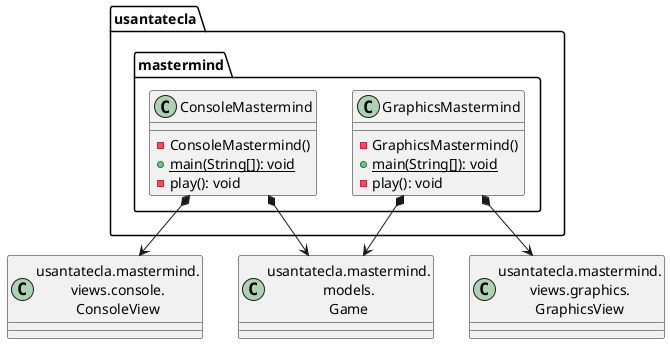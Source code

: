 @startuml usantatecla.mastermind
class usantatecla.mastermind.ConsoleMastermind{
- ConsoleMastermind()
+ {static} main(String[]): void
- play(): void
}

class usantatecla.mastermind.GraphicsMastermind{
- GraphicsMastermind()
+ {static} main(String[]): void
- play(): void
}

class ConsoleView as "usantatecla.mastermind.\nviews.console.\nConsoleView"{}
class GraphicsView as "usantatecla.mastermind.\nviews.graphics.\nGraphicsView"{}
class Game as "usantatecla.mastermind.\nmodels.\nGame"{}
usantatecla.mastermind.ConsoleMastermind *-down-> ConsoleView
usantatecla.mastermind.ConsoleMastermind *-down-> Game
usantatecla.mastermind.GraphicsMastermind *-down-> GraphicsView
usantatecla.mastermind.GraphicsMastermind *-down-> Game

@enduml

@startuml usantatecla.mastermind.views
class Error as "usantatecla.mastermind.models.\nError"{}
class Color as "usantatecla.mastermind.models.\nColor"{}
class Game as "usantatecla.mastermind.models.\nGame"{}

abstract class usantatecla.mastermind.views.ColorView{
    + {static} INITIALS: char []
    # ColorView()
    # ColorView(Color)
    + allInitials(): String
    # {abstract} resultInitials(int): String
    + {static} getInstance(char): Color
}
usantatecla.mastermind.views.ColorView *-down-> Color

abstract class usantatecla.mastermind.views.ErrorView{
    + MESSAGES: String []
    # ErrorView()
    + ErrorView(Error error)
    # {abstract} colorInitials(): String
}
usantatecla.mastermind.views.ErrorView *-down-> Error

enum usantatecla.mastermind.views.Message{
    + ATTEMPTS
    + SECRET
    + RESUME
    + RESULT
    + PROPOSED_COMBINATION
    + TITLE
    + WINNER
    + LOOSER
    - message: String
    - Message(String)
    + getMessage(): String
}

abstract class usantatecla.mastermind.views.View {
    + View(Game)
    + interact()
    # {abstract} start(): void
    # {abstract} propose(): boolean
    # {abstract} isNewGame(): boolean
}
usantatecla.mastermind.views.View *-down-> Game
@enduml

@startuml usantatecla.mastermind.views.console
class Game as "usantatecla.\nmastermind.models.\nGame"
class Error as "usantatecla.\nmastermind.models.\nError"
class Result as "usantatecla.\nmastermind.models.\nResult"
enum Color as "usantatecla.\nmastermind.models.\nColor"
abstract class Combination as "usantatecla.\nmastermind.models.\nCombination"
class ProposedCombination as "usantatecla.\nmastermind.models.\nProposedCombination"
class SecretCombination as "usantatecla.\nmastermind.models.\nSecretCombination"
abstract class View as "usantatecla.\nmastermind.views.\nView"
abstract class ColorView as "usantatecla.\nmastermind.views.\nColorView"
abstract class ErrorView as "usantatecla.\nmastermind.views.\nErrorView"
enum Message as "usantatecla.\nmastermind.views.\nMessage"
class Console as "usantatecla.utils.\nConsole"
class YesNoDialog as "usantatecla.utils.\nYesNoDialog"
enum ColorCode as "usantatecla.utils.\nColorCode"

class usantatecla.mastermind.views.console.ConsoleView {
    + ConsoleView(Game)
    # start()
    # propose() : boolean
    # isNewGame() : boolean
}
usantatecla.mastermind.views.console.ConsoleView -up-|> View
usantatecla.mastermind.views.console.ConsoleView *-down-> usantatecla.mastermind.views.console.StartView
usantatecla.mastermind.views.console.ConsoleView *-down-> usantatecla.mastermind.views.console.ProposalView
usantatecla.mastermind.views.console.ConsoleView *-down-> usantatecla.mastermind.views.console.ResumeView
usantatecla.mastermind.views.console.ConsoleView --> Game

class usantatecla.mastermind.views.console.ResumeView {
    ~ ResumeView(Game)
    ~ interact() : boolean
}
usantatecla.mastermind.views.console.ResumeView *-down-> Game
usantatecla.mastermind.views.console.ResumeView ..> Message
usantatecla.mastermind.views.console.ResumeView .> YesNoDialog

class usantatecla.mastermind.views.console.StartView {
    ~ interact()
}
usantatecla.mastermind.views.console.StartView ..> Console
usantatecla.mastermind.views.console.StartView ..> Message
usantatecla.mastermind.views.console.StartView ..> usantatecla.mastermind.views.console.SecretCombinationView

class usantatecla.mastermind.views.console.GameView {
    ~ GameView(Game)
    ~ write()
    ~ isWinnerOrLooser() : boolean
}
usantatecla.mastermind.views.console.GameView *-down-> Game
usantatecla.mastermind.views.console.GameView *-down-> usantatecla.mastermind.views.console.SecretCombinationView
usantatecla.mastermind.views.console.GameView ..> usantatecla.mastermind.views.console.AttemptsView
usantatecla.mastermind.views.console.GameView ..> usantatecla.mastermind.views.console.ResultView
usantatecla.mastermind.views.console.GameView ..> usantatecla.mastermind.views.console.ProposedCombinationView
usantatecla.mastermind.views.console.GameView ..> Message
usantatecla.mastermind.views.console.GameView ..> Console

class usantatecla.mastermind.views.console.ProposalView {
    ~ ProposalView(Game)
    ~ interact() : boolean

}
usantatecla.mastermind.views.console.ProposalView *-down-> Game
usantatecla.mastermind.views.console.ProposalView *-down-> usantatecla.mastermind.views.console.GameView
usantatecla.mastermind.views.console.ProposalView ..> ProposedCombination
usantatecla.mastermind.views.console.ProposalView ..> usantatecla.mastermind.views.console.ProposedCombinationView


class usantatecla.mastermind.views.console.ProposedCombinationView {
    ~ ProposedCombinationView(ProposedCombination)
    ~ write()
    ~ read()
}
usantatecla.mastermind.views.console.ProposedCombinationView *-down-> ProposedCombination
usantatecla.mastermind.views.console.ProposedCombinationView ..> usantatecla.mastermind.views.console.ErrorView
usantatecla.mastermind.views.console.ProposedCombinationView ..> usantatecla.mastermind.views.console.ColorView
usantatecla.mastermind.views.console.ProposedCombinationView ..> Color
usantatecla.mastermind.views.console.ProposedCombinationView ..> Error
usantatecla.mastermind.views.console.ProposedCombinationView ..> Combination
usantatecla.mastermind.views.console.ProposedCombinationView ..> Message
usantatecla.mastermind.views.console.ProposedCombinationView ..> Console

class usantatecla.mastermind.views.console.SecretCombinationView {
    ~ SecretCombinationView()
    ~ writeln()
}
usantatecla.mastermind.views.console.SecretCombinationView ..> SecretCombination
usantatecla.mastermind.views.console.SecretCombinationView ..> Message
usantatecla.mastermind.views.console.SecretCombinationView ..> Console

class usantatecla.mastermind.views.console.ResultView {
    ~ ResultView(Result)
    ~ writeln()
}
usantatecla.mastermind.views.console.ResultView *-down-> Result
usantatecla.mastermind.views.console.ResultView ..> Message
usantatecla.mastermind.views.console.ResultView ..> Console

class usantatecla.mastermind.views.console.AttemptsView {
    ~ AttemptsView(int)
    ~ writeln()
}
usantatecla.mastermind.views.console.AttemptsView ..> Console
usantatecla.mastermind.views.console.AttemptsView ..> Message

class usantatecla.mastermind.views.console.ColorView {
    ~ ColorView()
    ~ ColorView(Color)
    # resultInitials(int) : String
    ~ write()
}
usantatecla.mastermind.views.console.ColorView -up-|> ColorView
usantatecla.mastermind.views.console.ColorView ..> ColorCode
usantatecla.mastermind.views.console.ColorView ..> Console
usantatecla.mastermind.views.console.ColorView ..> Color

class usantatecla.mastermind.views.console.ErrorView {
    ~ ErrorView()
    ~ ErrorView(Error)
    ~ writeln()
    # colorInitials() : String
}
usantatecla.mastermind.views.console.ErrorView -up-|> ErrorView
usantatecla.mastermind.views.console.ErrorView ..> Error
usantatecla.mastermind.views.console.ErrorView ..> Console
usantatecla.mastermind.views.console.ErrorView ..> usantatecla.mastermind.views.console.ColorView

@enduml

@startuml usantatecla.mastermind.views.graphics
class Game as "usantatecla.\nmastermind.models.\nGame"
class Error as "usantatecla.\nmastermind.models.\nError"
class Result as "usantatecla.\nmastermind.models.\nResult"
enum Color as "usantatecla.\nmastermind.models.\nColor"
abstract class Combination as "usantatecla.\nmastermind.models.\nCombination"
class ProposedCombination as "usantatecla.\nmastermind.models.\nProposedCombination"
class SecretCombination as "usantatecla.\nmastermind.models.\nSecretCombination"
abstract class View as "usantatecla.\nmastermind.views.\nView"
abstract class ColorView as "usantatecla.\nmastermind.views.\nColorView"
abstract class ErrorView as "usantatecla.\nmastermind.views.\nErrorView"
enum Message as "usantatecla.\nmastermind.views.\nMessage"

package javax.swing {}
package java.awt {}

class usantatecla.mastermind.views.graphics.GraphicsView {
    + GraphicsView(Game)
    # start()
    # propose() : boolean
    # isNewGame() : boolean
}
usantatecla.mastermind.views.graphics.GraphicsView -up-|> View
usantatecla.mastermind.views.graphics.GraphicsView *-down-> usantatecla.mastermind.views.graphics.GameView
usantatecla.mastermind.views.graphics.GraphicsView ..> Game
usantatecla.mastermind.views.graphics.GraphicsView ..> usantatecla.mastermind.views.graphics.ResumeDialog

class usantatecla.mastermind.views.graphics.GameView {
    - {static} GAME_OVER : String
    ~ GameView(Game)
    ~ start()
    ~ propose() : boolean
    - drawGameOver() : boolean
    - clear()
}
usantatecla.mastermind.views.graphics.GameView -up-|> javax.swing
usantatecla.mastermind.views.graphics.GameView *-down-> Game
usantatecla.mastermind.views.graphics.GameView *-down-> usantatecla.mastermind.views.graphics.SecretCombinationView
usantatecla.mastermind.views.graphics.GameView *-down-> usantatecla.mastermind.views.graphics.ProposedCombinationsView
usantatecla.mastermind.views.graphics.GameView *-down-> usantatecla.mastermind.views.graphics.ProposalCombinationView
usantatecla.mastermind.views.graphics.GameView ..> java.awt
usantatecla.mastermind.views.graphics.GameView ..> Message
usantatecla.mastermind.views.graphics.GameView ..> usantatecla.mastermind.views.graphics.Constraints
usantatecla.mastermind.views.graphics.GameView ..> ProposedCombination

class usantatecla.mastermind.views.graphics.ProposalCombinationView {
    - {static} ACCEPT : String
    - characters : String
    ~ ProposalCombinationView(JRootPane)
    ~ resetCharacters()
    ~ getCharacters() : String
    + actionPerformed(ActionEvent)
    + keyTyped(KeyEvent)
    + keyPressed(KeyEvent)
    + keyReleased(KeyEvent)
}
usantatecla.mastermind.views.graphics.ProposalCombinationView -up-|> javax.swing
usantatecla.mastermind.views.graphics.ProposalCombinationView .up.|> java.awt
usantatecla.mastermind.views.graphics.ProposalCombinationView ..> Message
usantatecla.mastermind.views.graphics.ProposalCombinationView ..> usantatecla.mastermind.views.graphics.Constraints

class usantatecla.mastermind.views.graphics.ProposedCombinationsView {
    ~ ProposedCombinationsView(Game)
    ~ add()
}
usantatecla.mastermind.views.graphics.ProposedCombinationsView -up-|> javax.swing
usantatecla.mastermind.views.graphics.ProposedCombinationsView *-down-> Game
usantatecla.mastermind.views.graphics.ProposedCombinationsView ..> usantatecla.mastermind.views.graphics.AttemptsView
usantatecla.mastermind.views.graphics.ProposedCombinationsView ..> usantatecla.mastermind.views.graphics.ProposedCombinationView
usantatecla.mastermind.views.graphics.ProposedCombinationsView ..> usantatecla.mastermind.views.graphics.ResultView
usantatecla.mastermind.views.graphics.ProposedCombinationsView ..> java.awt

class usantatecla.mastermind.views.graphics.SecretCombinationView {
    - {static} TITLE : String
    ~ SecretCombinationView()
}
usantatecla.mastermind.views.graphics.SecretCombinationView -up-|> javax.swing
usantatecla.mastermind.views.graphics.SecretCombinationView ..> Message
usantatecla.mastermind.views.graphics.SecretCombinationView ..> SecretCombination
usantatecla.mastermind.views.graphics.SecretCombinationView ..> usantatecla.mastermind.views.graphics.Constraints

class usantatecla.mastermind.views.graphics.ProposedCombinationView {
    ~ ProposedCombinationView(ProposedCombination)
    ~ ProposedCombinationView()
    ~ read(String)
    + isValid() : boolean
}
usantatecla.mastermind.views.graphics.ProposedCombinationView -up-|> javax.swing
usantatecla.mastermind.views.graphics.ProposedCombinationView *-down-> ProposedCombination
usantatecla.mastermind.views.graphics.ProposedCombinationView *-down-> Error
usantatecla.mastermind.views.graphics.ProposedCombinationView ..> Color
usantatecla.mastermind.views.graphics.ProposedCombinationView ..> Combination
usantatecla.mastermind.views.graphics.ProposedCombinationView ..> ColorView
usantatecla.mastermind.views.graphics.ProposedCombinationView ..> usantatecla.mastermind.views.graphics.ErrorView

class usantatecla.mastermind.views.graphics.AttemptsView {
    ~ AttemptsView(int)
}
usantatecla.mastermind.views.graphics.AttemptsView -up-|> javax.swing
usantatecla.mastermind.views.graphics.AttemptsView ..> Message

class usantatecla.mastermind.views.graphics.ColorView {
    ~ ColorView()
    ~ ColorView(Color)
    # resultInitials(int) : String
}
usantatecla.mastermind.views.graphics.ColorView -up-|> ColorView
usantatecla.mastermind.views.graphics.ColorView ..> Color

class usantatecla.mastermind.views.graphics.Constraints {
    ~ Constraints(int, int, int, int)
}
usantatecla.mastermind.views.graphics.Constraints -up-|> java.awt

class usantatecla.mastermind.views.graphics.ErrorView {
    ~ ErrorView()
    ~ ErrorView(Error)
    # colorInitials() : String
}
usantatecla.mastermind.views.graphics.ErrorView -up-|> ErrorView
usantatecla.mastermind.views.graphics.ErrorView ..> usantatecla.mastermind.views.graphics.ColorView
usantatecla.mastermind.views.graphics.ErrorView ..> Error

class usantatecla.mastermind.views.graphics.ResultView {
    ~ ResultView(Result)
}
usantatecla.mastermind.views.graphics.ResultView -up-|> javax.swing
usantatecla.mastermind.views.graphics.ResultView *-down-> Result
usantatecla.mastermind.views.graphics.ResultView ..> Message

class usantatecla.mastermind.views.graphics.ResumeDialog {
    - newGame : boolean
    ~ ResumeDialog()
    ~ isNewGame() : boolean
}
usantatecla.mastermind.views.graphics.ResumeDialog ..> javax.swing
usantatecla.mastermind.views.graphics.ResumeDialog ..> Message

@enduml

@startuml usantatecla.mastermind.models
abstract class usantatecla.mastermind.models.Combination {
- {static} WIDTH: int
# Combination()
+ {static} getWidth(): int
}
usantatecla.mastermind.models.Combination *-down-> "*" usantatecla.mastermind.models.Color

class usantatecla.mastermind.models.Game {
- {static} MAX_LONG: int
- attempts: int
+ Game()
+ clear()
+ addProposeCombination(ProposedCombination)
+ isLooser(): boolean
+ isWinner(): boolean
+ getAttempts(): int
+ getProposedCombination(int): ProposedCombination
+ getResult(int): Result
}
usantatecla.mastermind.models.Game *-down-> usantatecla.mastermind.models.SecretCombination
usantatecla.mastermind.models.Game *-down-> "0..*" usantatecla.mastermind.models.Result
usantatecla.mastermind.models.Game *-down-> "0..*" usantatecla.mastermind.models.ProposedCombination

class usantatecla.mastermind.models.ProposedCombination {
+ ProposedCombination()
~ contains(Color, int): boolean
~ contains(Color): boolean
+ getColors(): List<Color>
}
usantatecla.mastermind.models.Combination <|-down- usantatecla.mastermind.models.ProposedCombination
usantatecla.mastermind.models.ProposedCombination ..> usantatecla.mastermind.models.Color

class usantatecla.mastermind.models.SecretCombination {
~ SecretCombination()
~ getResult(ProposedCombination): Result
}
usantatecla.mastermind.models.Combination <|-down- usantatecla.mastermind.models.SecretCombination
usantatecla.mastermind.models.SecretCombination ..> usantatecla.mastermind.models.Result
usantatecla.mastermind.models.SecretCombination ..> usantatecla.mastermind.models.ProposedCombination
usantatecla.mastermind.models.SecretCombination ..> usantatecla.mastermind.models.Color

class usantatecla.mastermind.models.Result {
- blacks: int
- whites: int
~ Result(int, int)
~ isWinner(): boolean
+ getBlacks(): int
+ getWhites(): int
}

usantatecla.mastermind.models.Result ..> usantatecla.mastermind.models.Combination

enum usantatecla.mastermind.models.Color {
+ RED
+ BLUE
+ YELLOW
+ GREEN
+ ORANGE
+ PURPLE
+ NULL
~ {static} length(): int
+ isNull(): boolean
}

enum usantatecla.mastermind.models.Error {
+ DUPLICATED
+ WRONG_CHARACTERS
+ WRONG_LENGTH
+ NULL
+ isNull(): boolean
}

@enduml

@startuml usantatecla.utils
class BufferedReader as "java.io.BufferedReader"{}

enum usantatecla.utils.ColorCode{
+ RED
+ BLUE
+ YELLOW
+ GREEN
+ ORANGE
+ PURPLE
+ RESET_COLOR
- color: String
~ ColorCode(String)
+ getColor(): String
+ {static} getColorByIndex(int): String
}

class usantatecla.utils.Console{
- {static} console: Console
- bufferedReader: BufferedReader
+ {static} getInstance(): Console
+ readString(String): String
+ readString(): String
+ readInt(String): int
+ readChar(String): char
+ writeln()
+ write(String)
+ writeln(String)
+ write(char)
- writeError(String)
}
usantatecla.utils.Console *-down-> BufferedReader

class  usantatecla.utils.YesNoDialog{
- {static} AFIRMATIVE: char
- {static} NEGATIVE: char
- {static} QUESTION: String
- {static} MESSAGE: String
+ YesNoDialog()
+ read(String): boolean
- {static} isAfirmative(char): boolean
- {static} isNegative(char): boolean
}
usantatecla.utils.YesNoDialog ..> usantatecla.utils.Console
@enduml

